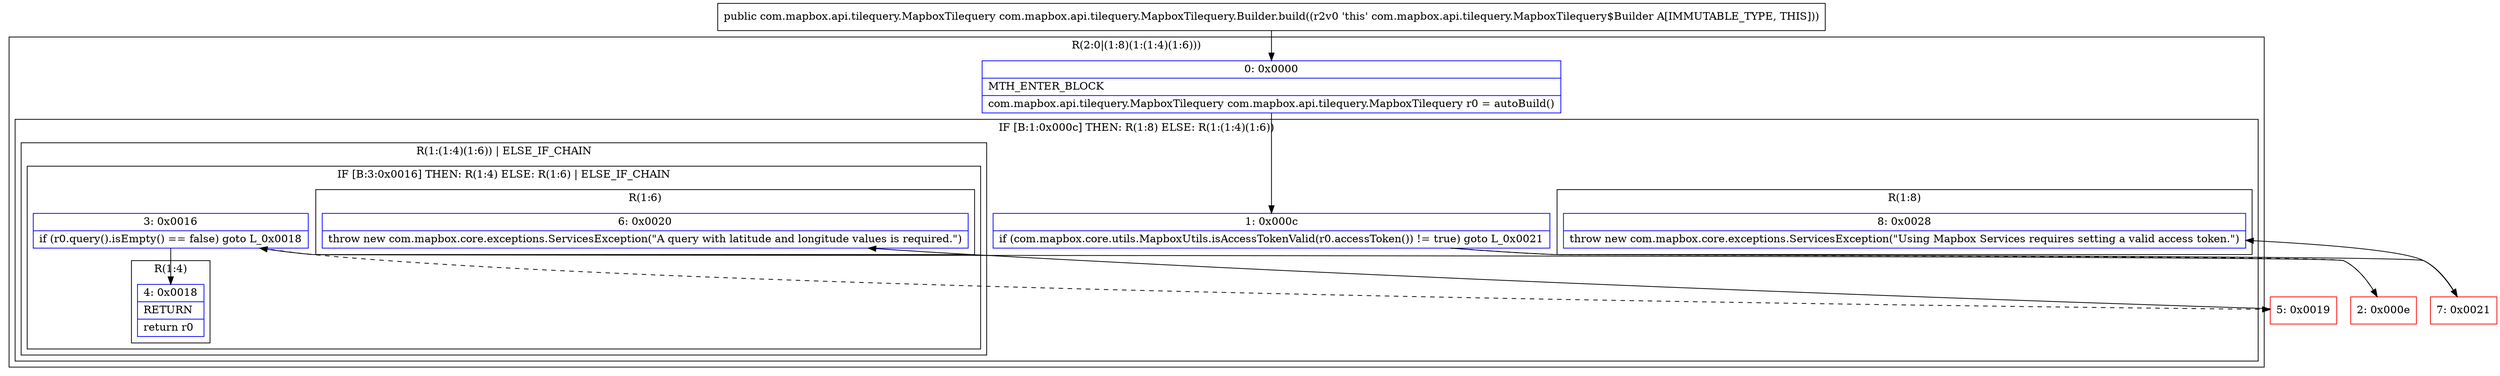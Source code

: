 digraph "CFG forcom.mapbox.api.tilequery.MapboxTilequery.Builder.build()Lcom\/mapbox\/api\/tilequery\/MapboxTilequery;" {
subgraph cluster_Region_2024919345 {
label = "R(2:0|(1:8)(1:(1:4)(1:6)))";
node [shape=record,color=blue];
Node_0 [shape=record,label="{0\:\ 0x0000|MTH_ENTER_BLOCK\l|com.mapbox.api.tilequery.MapboxTilequery com.mapbox.api.tilequery.MapboxTilequery r0 = autoBuild()\l}"];
subgraph cluster_IfRegion_1961641439 {
label = "IF [B:1:0x000c] THEN: R(1:8) ELSE: R(1:(1:4)(1:6))";
node [shape=record,color=blue];
Node_1 [shape=record,label="{1\:\ 0x000c|if (com.mapbox.core.utils.MapboxUtils.isAccessTokenValid(r0.accessToken()) != true) goto L_0x0021\l}"];
subgraph cluster_Region_1340968653 {
label = "R(1:8)";
node [shape=record,color=blue];
Node_8 [shape=record,label="{8\:\ 0x0028|throw new com.mapbox.core.exceptions.ServicesException(\"Using Mapbox Services requires setting a valid access token.\")\l}"];
}
subgraph cluster_Region_2017040535 {
label = "R(1:(1:4)(1:6)) | ELSE_IF_CHAIN\l";
node [shape=record,color=blue];
subgraph cluster_IfRegion_1665340799 {
label = "IF [B:3:0x0016] THEN: R(1:4) ELSE: R(1:6) | ELSE_IF_CHAIN\l";
node [shape=record,color=blue];
Node_3 [shape=record,label="{3\:\ 0x0016|if (r0.query().isEmpty() == false) goto L_0x0018\l}"];
subgraph cluster_Region_88882480 {
label = "R(1:4)";
node [shape=record,color=blue];
Node_4 [shape=record,label="{4\:\ 0x0018|RETURN\l|return r0\l}"];
}
subgraph cluster_Region_588947649 {
label = "R(1:6)";
node [shape=record,color=blue];
Node_6 [shape=record,label="{6\:\ 0x0020|throw new com.mapbox.core.exceptions.ServicesException(\"A query with latitude and longitude values is required.\")\l}"];
}
}
}
}
}
Node_2 [shape=record,color=red,label="{2\:\ 0x000e}"];
Node_5 [shape=record,color=red,label="{5\:\ 0x0019}"];
Node_7 [shape=record,color=red,label="{7\:\ 0x0021}"];
MethodNode[shape=record,label="{public com.mapbox.api.tilequery.MapboxTilequery com.mapbox.api.tilequery.MapboxTilequery.Builder.build((r2v0 'this' com.mapbox.api.tilequery.MapboxTilequery$Builder A[IMMUTABLE_TYPE, THIS])) }"];
MethodNode -> Node_0;
Node_0 -> Node_1;
Node_1 -> Node_2[style=dashed];
Node_1 -> Node_7;
Node_3 -> Node_4;
Node_3 -> Node_5[style=dashed];
Node_2 -> Node_3;
Node_5 -> Node_6;
Node_7 -> Node_8;
}

